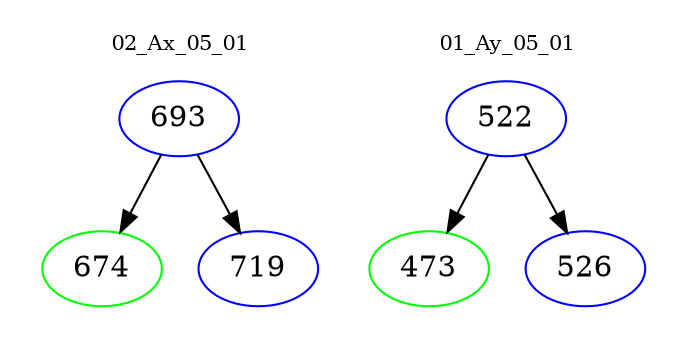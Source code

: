digraph{
subgraph cluster_0 {
color = white
label = "02_Ax_05_01";
fontsize=10;
T0_693 [label="693", color="blue"]
T0_693 -> T0_674 [color="black"]
T0_674 [label="674", color="green"]
T0_693 -> T0_719 [color="black"]
T0_719 [label="719", color="blue"]
}
subgraph cluster_1 {
color = white
label = "01_Ay_05_01";
fontsize=10;
T1_522 [label="522", color="blue"]
T1_522 -> T1_473 [color="black"]
T1_473 [label="473", color="green"]
T1_522 -> T1_526 [color="black"]
T1_526 [label="526", color="blue"]
}
}
